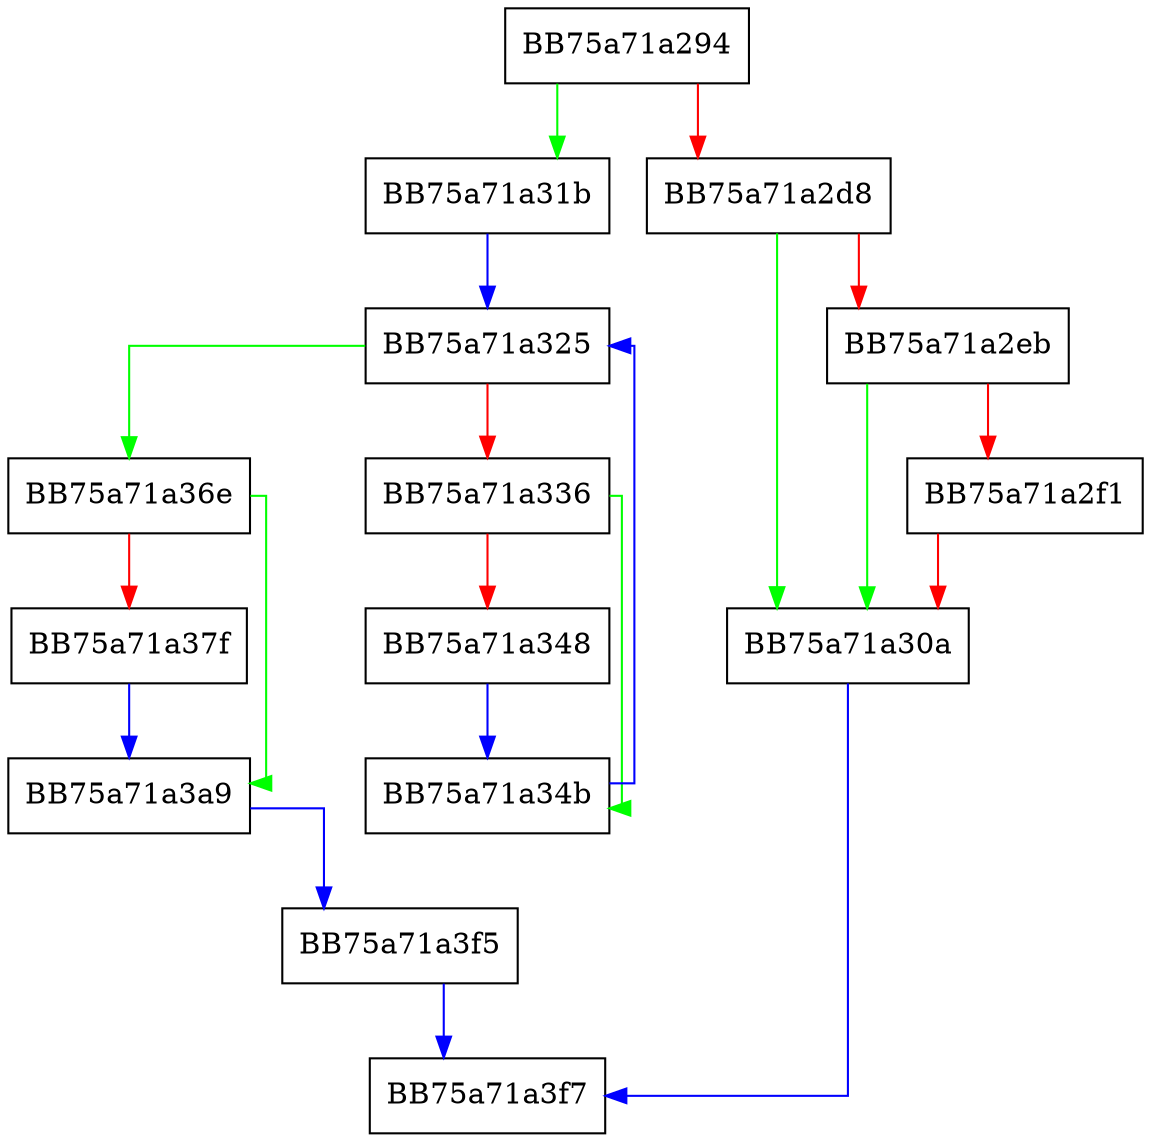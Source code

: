 digraph SetDlpMpDetoursInclusionPolicyListData {
  node [shape="box"];
  graph [splines=ortho];
  BB75a71a294 -> BB75a71a31b [color="green"];
  BB75a71a294 -> BB75a71a2d8 [color="red"];
  BB75a71a2d8 -> BB75a71a30a [color="green"];
  BB75a71a2d8 -> BB75a71a2eb [color="red"];
  BB75a71a2eb -> BB75a71a30a [color="green"];
  BB75a71a2eb -> BB75a71a2f1 [color="red"];
  BB75a71a2f1 -> BB75a71a30a [color="red"];
  BB75a71a30a -> BB75a71a3f7 [color="blue"];
  BB75a71a31b -> BB75a71a325 [color="blue"];
  BB75a71a325 -> BB75a71a36e [color="green"];
  BB75a71a325 -> BB75a71a336 [color="red"];
  BB75a71a336 -> BB75a71a34b [color="green"];
  BB75a71a336 -> BB75a71a348 [color="red"];
  BB75a71a348 -> BB75a71a34b [color="blue"];
  BB75a71a34b -> BB75a71a325 [color="blue"];
  BB75a71a36e -> BB75a71a3a9 [color="green"];
  BB75a71a36e -> BB75a71a37f [color="red"];
  BB75a71a37f -> BB75a71a3a9 [color="blue"];
  BB75a71a3a9 -> BB75a71a3f5 [color="blue"];
  BB75a71a3f5 -> BB75a71a3f7 [color="blue"];
}